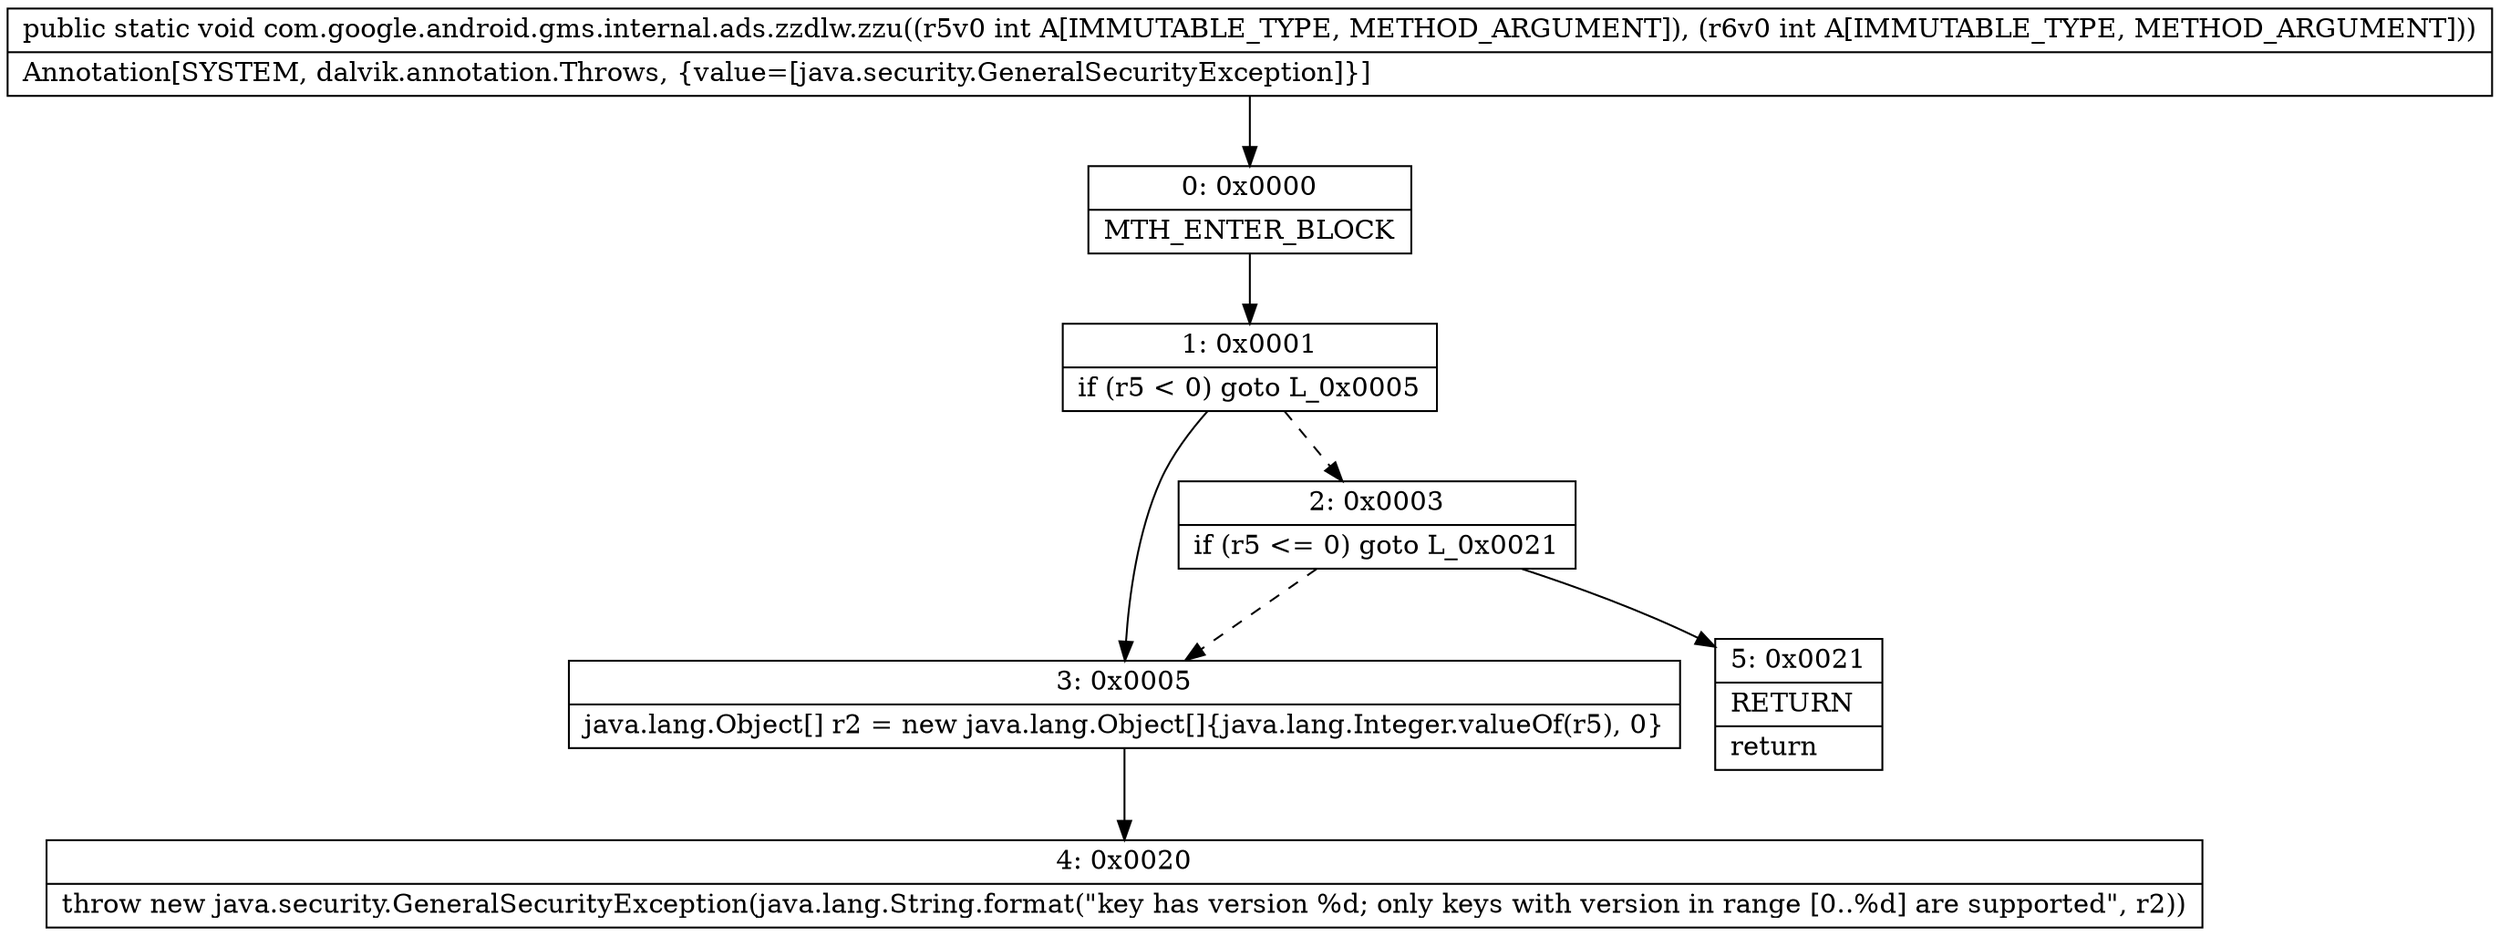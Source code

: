 digraph "CFG forcom.google.android.gms.internal.ads.zzdlw.zzu(II)V" {
Node_0 [shape=record,label="{0\:\ 0x0000|MTH_ENTER_BLOCK\l}"];
Node_1 [shape=record,label="{1\:\ 0x0001|if (r5 \< 0) goto L_0x0005\l}"];
Node_2 [shape=record,label="{2\:\ 0x0003|if (r5 \<= 0) goto L_0x0021\l}"];
Node_3 [shape=record,label="{3\:\ 0x0005|java.lang.Object[] r2 = new java.lang.Object[]\{java.lang.Integer.valueOf(r5), 0\}\l}"];
Node_4 [shape=record,label="{4\:\ 0x0020|throw new java.security.GeneralSecurityException(java.lang.String.format(\"key has version %d; only keys with version in range [0..%d] are supported\", r2))\l}"];
Node_5 [shape=record,label="{5\:\ 0x0021|RETURN\l|return\l}"];
MethodNode[shape=record,label="{public static void com.google.android.gms.internal.ads.zzdlw.zzu((r5v0 int A[IMMUTABLE_TYPE, METHOD_ARGUMENT]), (r6v0 int A[IMMUTABLE_TYPE, METHOD_ARGUMENT]))  | Annotation[SYSTEM, dalvik.annotation.Throws, \{value=[java.security.GeneralSecurityException]\}]\l}"];
MethodNode -> Node_0;
Node_0 -> Node_1;
Node_1 -> Node_2[style=dashed];
Node_1 -> Node_3;
Node_2 -> Node_3[style=dashed];
Node_2 -> Node_5;
Node_3 -> Node_4;
}

